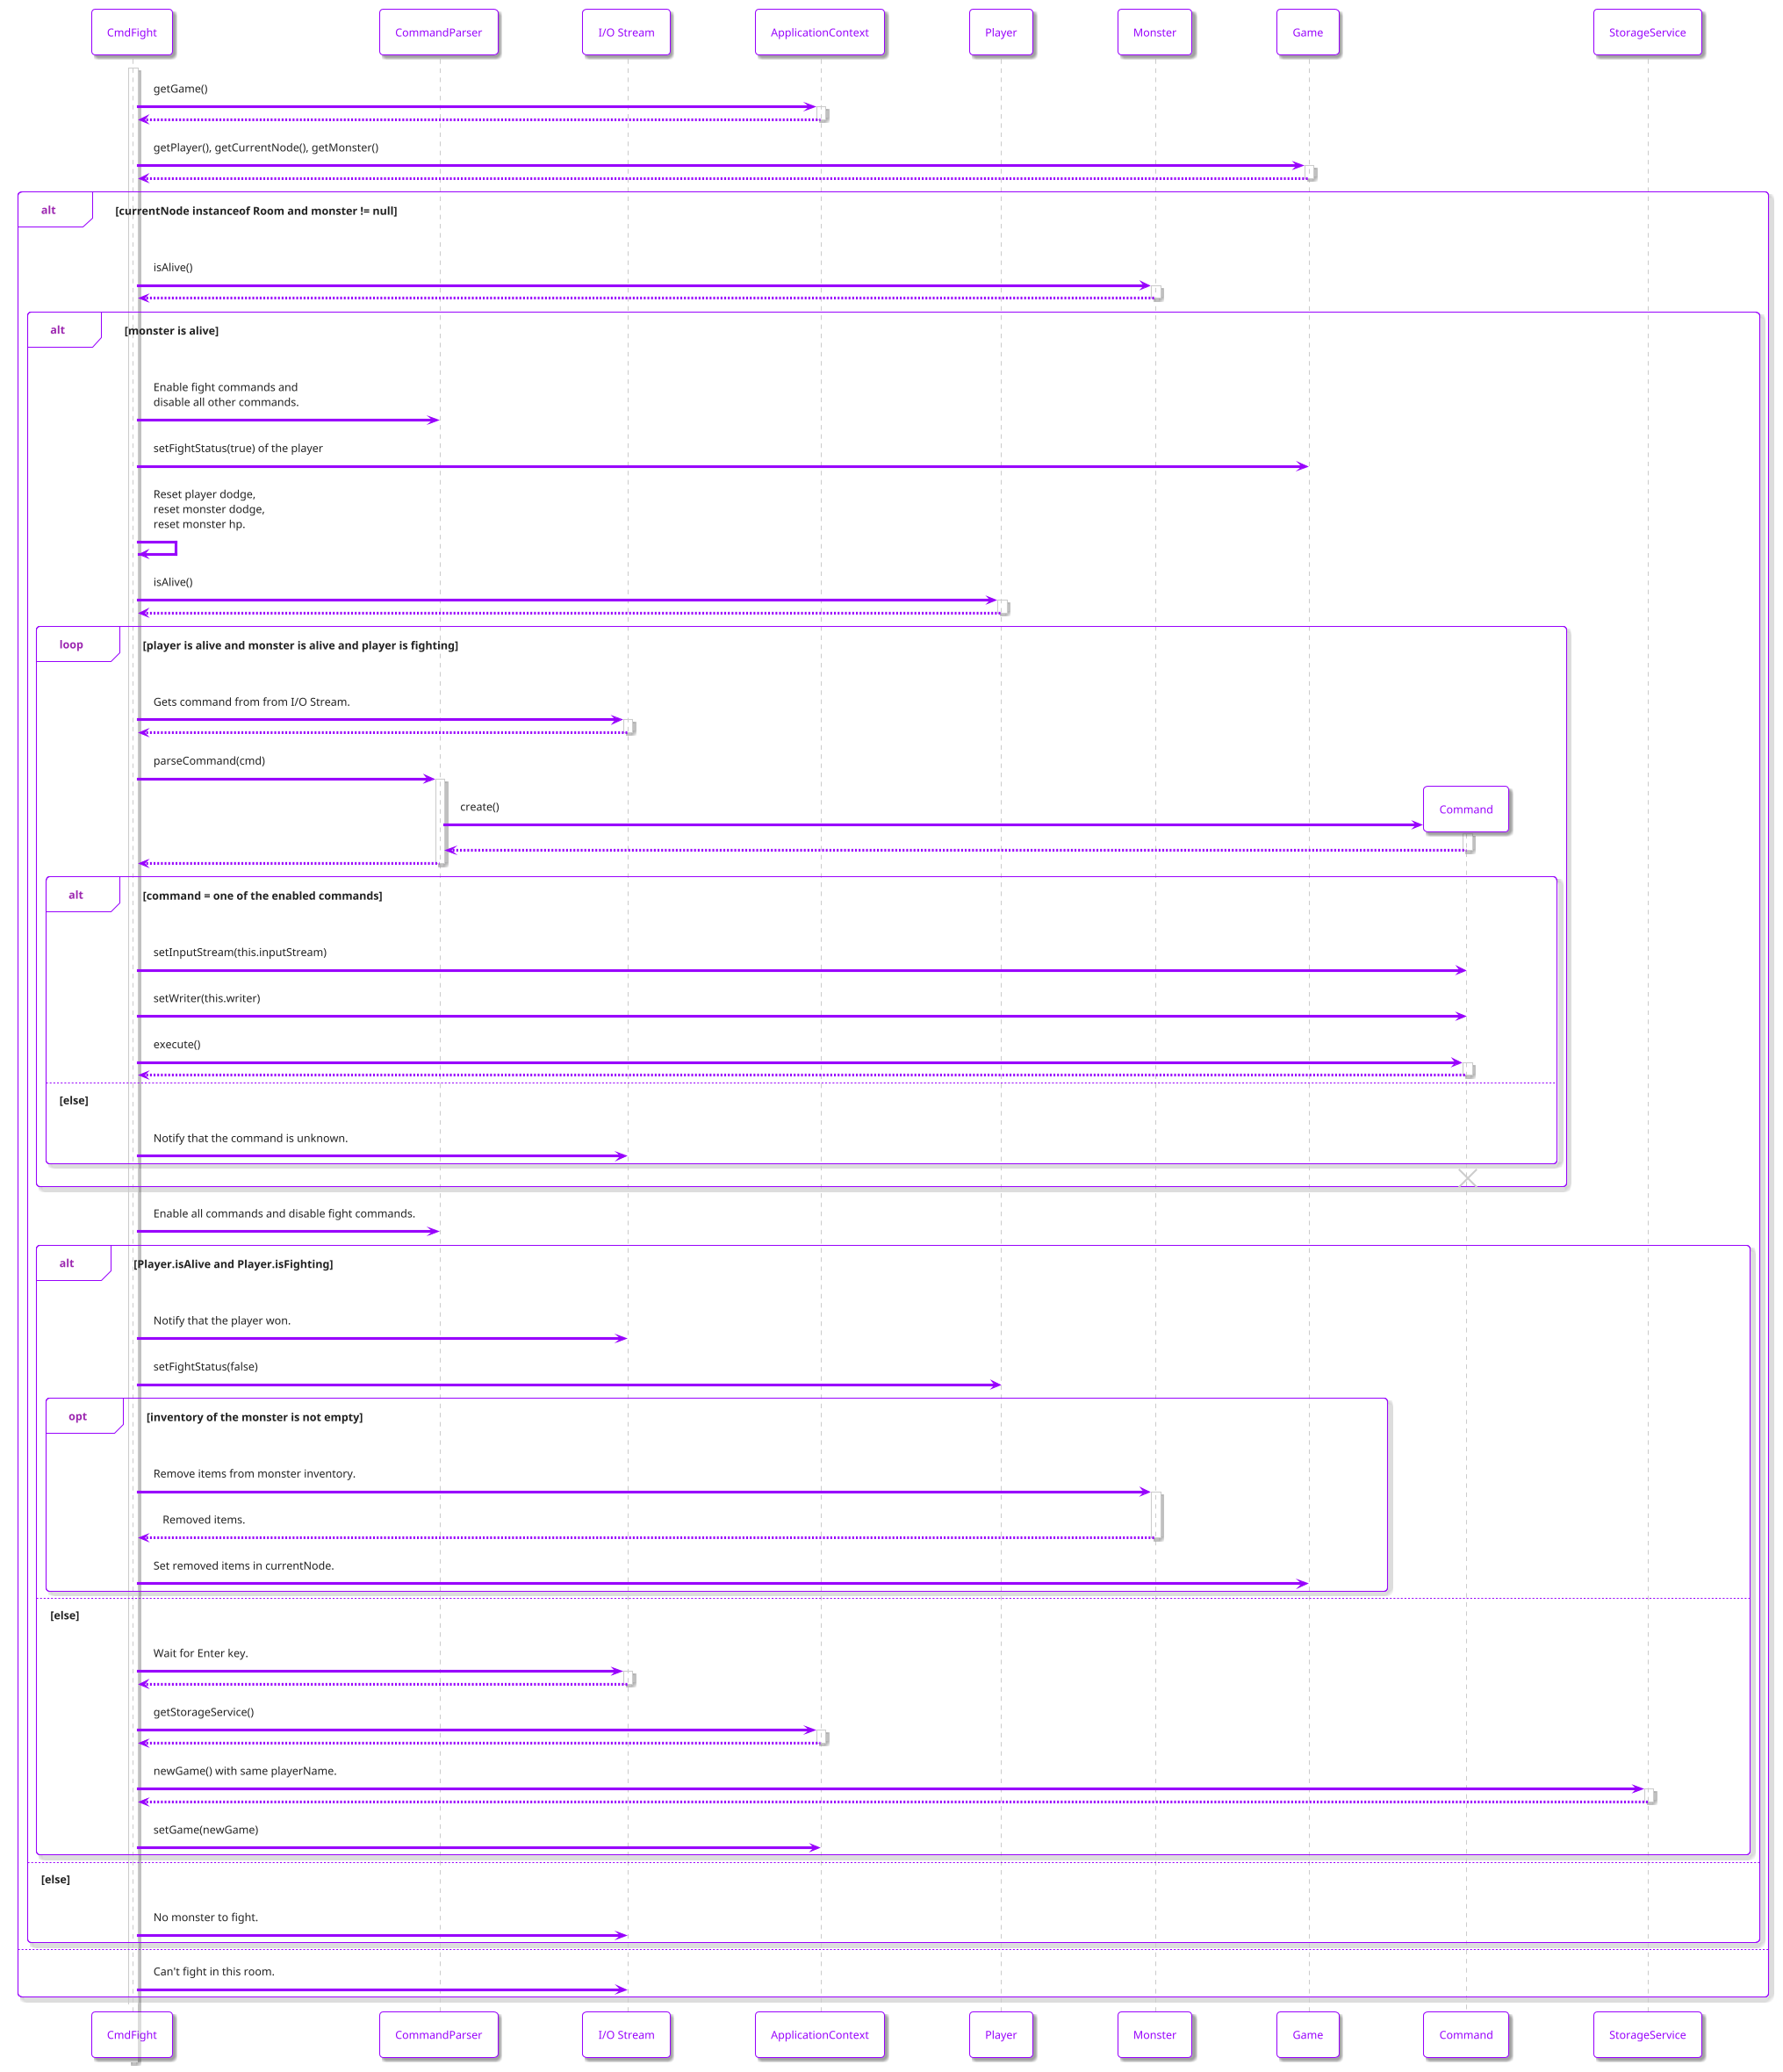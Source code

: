 @startuml
!theme materia-outline

skinparam ArrowColor #9803fc
skinparam BackgroundColor #FFFFFF
skinparam ArrowColor #9803fc
skinparam ActorBorderColor #9803fc
skinparam ActorFontColor #9803fc
skinparam ActorBackgroundColor #9803fc
skinparam ParticipantFontColor #9803fc
skinparam ParticipantBorderColor #9803fc
skinparam ParticipantBackgroundColor #FFFFFF
skinparam {
 SequenceGroupBorderColor #9803fc
}

participant CmdFight
participant CommandParser
participant "I/O Stream"
participant ApplicationContext
participant Player
participant Monster
participant Game
participant Command
participant StorageService

CmdFight++
CmdFight -> ApplicationContext++: getGame()
ApplicationContext --> CmdFight
ApplicationContext--

CmdFight -> Game++: getPlayer(), getCurrentNode(), getMonster()
Game --> CmdFight
Game--

alt currentNode instanceof Room and monster != null

    CmdFight -> Monster++: isAlive()
    Monster --> CmdFight
    Monster--

    alt monster is alive
        CmdFight -> CommandParser: Enable fight commands and \ndisable all other commands.
        CmdFight -> Game: setFightStatus(true) of the player
        CmdFight -> CmdFight: Reset player dodge,\nreset monster dodge,\nreset monster hp.

        CmdFight -> Player++: isAlive()
        Player --> CmdFight
        Player--

        loop player is alive and monster is alive and player is fighting


            CmdFight -> "I/O Stream": Gets command from from I/O Stream.
            activate "I/O Stream"
            "I/O Stream" --> CmdFight
            deactivate "I/O Stream"

            CmdFight -> CommandParser++: parseCommand(cmd)
            create Command
            CommandParser -> Command++: create()
            Command --> CommandParser
            Command--
            CommandParser --> CmdFight
            CommandParser--

            alt command = one of the enabled commands
                CmdFight -> Command: setInputStream(this.inputStream)
                CmdFight -> Command: setWriter(this.writer)

                CmdFight -> Command++: execute()
                Command --> CmdFight
                Command--
            else else
                CmdFight -> "I/O Stream": Notify that the command is unknown.
            end

            destroy Command
        end
        CmdFight -> CommandParser:  Enable all commands and disable fight commands.

        alt Player.isAlive and Player.isFighting
            CmdFight -> "I/O Stream": Notify that the player won.
            CmdFight -> Player: setFightStatus(false)
            opt inventory of the monster is not empty
                CmdFight -> Monster++: Remove items from monster inventory.
                Monster --> CmdFight: Removed items.
                Monster--
                CmdFight -> Game: Set removed items in currentNode.
            end
        else else
            CmdFight -> "I/O Stream": Wait for Enter key.
            activate "I/O Stream"
            "I/O Stream" --> CmdFight
            deactivate "I/O Stream"

            CmdFight -> ApplicationContext++: getStorageService()
            ApplicationContext --> CmdFight
            ApplicationContext--

            CmdFight -> StorageService++: newGame() with same playerName.
            StorageService --> CmdFight
            StorageService--
            CmdFight -> ApplicationContext: setGame(newGame)
        end
    else else
        CmdFight -> "I/O Stream": No monster to fight.
    end
else
    CmdFight -> "I/O Stream": Can't fight in this room.
end

@enduml